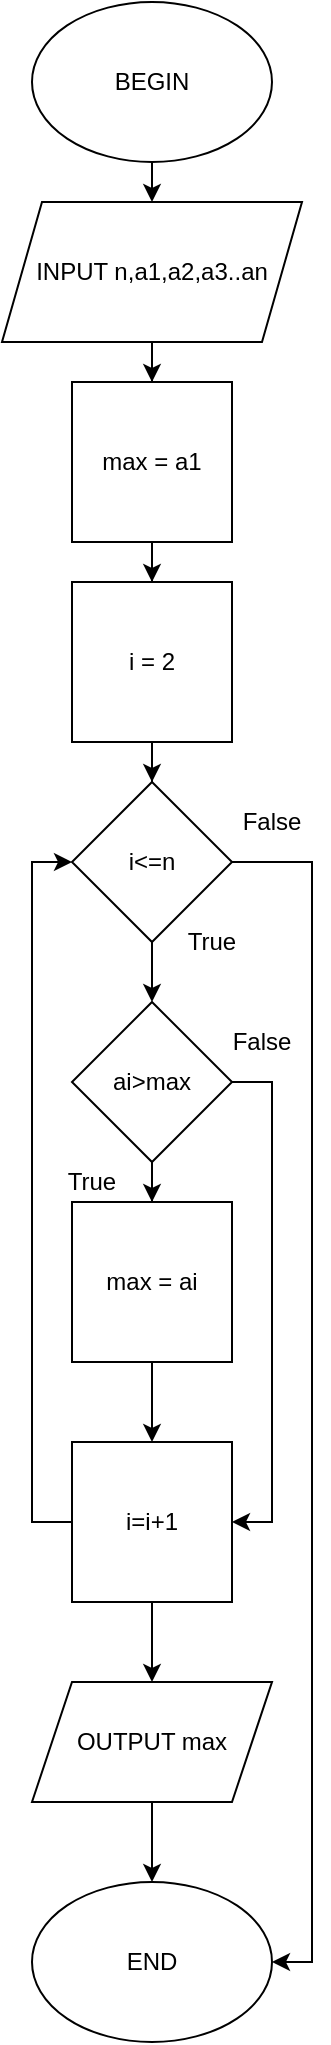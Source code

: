 <mxfile version="14.6.6" type="device"><diagram id="TGxYXJzVtR-SOS_PzjnO" name="Page-1"><mxGraphModel dx="1240" dy="607" grid="1" gridSize="10" guides="1" tooltips="1" connect="1" arrows="1" fold="1" page="1" pageScale="1" pageWidth="850" pageHeight="1100" math="0" shadow="0"><root><mxCell id="0"/><mxCell id="1" parent="0"/><mxCell id="m5WtpufhgIabwe6DJNT8-51" style="edgeStyle=orthogonalEdgeStyle;rounded=0;orthogonalLoop=1;jettySize=auto;html=1;exitX=0.5;exitY=1;exitDx=0;exitDy=0;entryX=0.5;entryY=0;entryDx=0;entryDy=0;" edge="1" parent="1" source="m5WtpufhgIabwe6DJNT8-39" target="m5WtpufhgIabwe6DJNT8-40"><mxGeometry relative="1" as="geometry"/></mxCell><mxCell id="m5WtpufhgIabwe6DJNT8-39" value="BEGIN" style="ellipse;whiteSpace=wrap;html=1;" vertex="1" parent="1"><mxGeometry x="130" y="60" width="120" height="80" as="geometry"/></mxCell><mxCell id="m5WtpufhgIabwe6DJNT8-53" value="" style="edgeStyle=orthogonalEdgeStyle;rounded=0;orthogonalLoop=1;jettySize=auto;html=1;" edge="1" parent="1" source="m5WtpufhgIabwe6DJNT8-40" target="m5WtpufhgIabwe6DJNT8-42"><mxGeometry relative="1" as="geometry"/></mxCell><mxCell id="m5WtpufhgIabwe6DJNT8-40" value="INPUT n,a1,a2,a3..an" style="shape=parallelogram;perimeter=parallelogramPerimeter;whiteSpace=wrap;html=1;fixedSize=1;" vertex="1" parent="1"><mxGeometry x="115" y="160" width="150" height="70" as="geometry"/></mxCell><mxCell id="m5WtpufhgIabwe6DJNT8-54" value="" style="edgeStyle=orthogonalEdgeStyle;rounded=0;orthogonalLoop=1;jettySize=auto;html=1;" edge="1" parent="1" source="m5WtpufhgIabwe6DJNT8-42" target="m5WtpufhgIabwe6DJNT8-43"><mxGeometry relative="1" as="geometry"/></mxCell><mxCell id="m5WtpufhgIabwe6DJNT8-42" value="max = a1" style="whiteSpace=wrap;html=1;aspect=fixed;" vertex="1" parent="1"><mxGeometry x="150" y="250" width="80" height="80" as="geometry"/></mxCell><mxCell id="m5WtpufhgIabwe6DJNT8-55" value="" style="edgeStyle=orthogonalEdgeStyle;rounded=0;orthogonalLoop=1;jettySize=auto;html=1;" edge="1" parent="1" source="m5WtpufhgIabwe6DJNT8-43" target="m5WtpufhgIabwe6DJNT8-44"><mxGeometry relative="1" as="geometry"/></mxCell><mxCell id="m5WtpufhgIabwe6DJNT8-43" value="i = 2" style="whiteSpace=wrap;html=1;aspect=fixed;" vertex="1" parent="1"><mxGeometry x="150" y="350" width="80" height="80" as="geometry"/></mxCell><mxCell id="m5WtpufhgIabwe6DJNT8-61" style="edgeStyle=orthogonalEdgeStyle;rounded=0;orthogonalLoop=1;jettySize=auto;html=1;exitX=1;exitY=0.5;exitDx=0;exitDy=0;entryX=1;entryY=0.5;entryDx=0;entryDy=0;" edge="1" parent="1" source="m5WtpufhgIabwe6DJNT8-44" target="m5WtpufhgIabwe6DJNT8-49"><mxGeometry relative="1" as="geometry"/></mxCell><mxCell id="m5WtpufhgIabwe6DJNT8-66" value="" style="edgeStyle=orthogonalEdgeStyle;rounded=0;orthogonalLoop=1;jettySize=auto;html=1;" edge="1" parent="1" source="m5WtpufhgIabwe6DJNT8-44" target="m5WtpufhgIabwe6DJNT8-63"><mxGeometry relative="1" as="geometry"/></mxCell><mxCell id="m5WtpufhgIabwe6DJNT8-44" value="i&amp;lt;=n" style="rhombus;whiteSpace=wrap;html=1;" vertex="1" parent="1"><mxGeometry x="150" y="450" width="80" height="80" as="geometry"/></mxCell><mxCell id="m5WtpufhgIabwe6DJNT8-57" value="" style="edgeStyle=orthogonalEdgeStyle;rounded=0;orthogonalLoop=1;jettySize=auto;html=1;" edge="1" parent="1" source="m5WtpufhgIabwe6DJNT8-45" target="m5WtpufhgIabwe6DJNT8-46"><mxGeometry relative="1" as="geometry"/></mxCell><mxCell id="m5WtpufhgIabwe6DJNT8-45" value="max = ai" style="whiteSpace=wrap;html=1;aspect=fixed;" vertex="1" parent="1"><mxGeometry x="150" y="660" width="80" height="80" as="geometry"/></mxCell><mxCell id="m5WtpufhgIabwe6DJNT8-58" value="" style="edgeStyle=orthogonalEdgeStyle;rounded=0;orthogonalLoop=1;jettySize=auto;html=1;" edge="1" parent="1" source="m5WtpufhgIabwe6DJNT8-46" target="m5WtpufhgIabwe6DJNT8-48"><mxGeometry relative="1" as="geometry"/></mxCell><mxCell id="m5WtpufhgIabwe6DJNT8-70" style="edgeStyle=orthogonalEdgeStyle;rounded=0;orthogonalLoop=1;jettySize=auto;html=1;entryX=0;entryY=0.5;entryDx=0;entryDy=0;" edge="1" parent="1" source="m5WtpufhgIabwe6DJNT8-46" target="m5WtpufhgIabwe6DJNT8-44"><mxGeometry relative="1" as="geometry"><Array as="points"><mxPoint x="130" y="820"/><mxPoint x="130" y="490"/></Array></mxGeometry></mxCell><mxCell id="m5WtpufhgIabwe6DJNT8-46" value="i=i+1" style="whiteSpace=wrap;html=1;aspect=fixed;" vertex="1" parent="1"><mxGeometry x="150" y="780" width="80" height="80" as="geometry"/></mxCell><mxCell id="m5WtpufhgIabwe6DJNT8-59" value="" style="edgeStyle=orthogonalEdgeStyle;rounded=0;orthogonalLoop=1;jettySize=auto;html=1;" edge="1" parent="1" source="m5WtpufhgIabwe6DJNT8-48" target="m5WtpufhgIabwe6DJNT8-49"><mxGeometry relative="1" as="geometry"/></mxCell><mxCell id="m5WtpufhgIabwe6DJNT8-48" value="OUTPUT max" style="shape=parallelogram;perimeter=parallelogramPerimeter;whiteSpace=wrap;html=1;fixedSize=1;" vertex="1" parent="1"><mxGeometry x="130" y="900" width="120" height="60" as="geometry"/></mxCell><mxCell id="m5WtpufhgIabwe6DJNT8-49" value="END" style="ellipse;whiteSpace=wrap;html=1;" vertex="1" parent="1"><mxGeometry x="130" y="1000" width="120" height="80" as="geometry"/></mxCell><mxCell id="m5WtpufhgIabwe6DJNT8-60" value="True" style="text;html=1;strokeColor=none;fillColor=none;align=center;verticalAlign=middle;whiteSpace=wrap;rounded=0;" vertex="1" parent="1"><mxGeometry x="200" y="520" width="40" height="20" as="geometry"/></mxCell><mxCell id="m5WtpufhgIabwe6DJNT8-62" value="False" style="text;html=1;strokeColor=none;fillColor=none;align=center;verticalAlign=middle;whiteSpace=wrap;rounded=0;" vertex="1" parent="1"><mxGeometry x="230" y="460" width="40" height="20" as="geometry"/></mxCell><mxCell id="m5WtpufhgIabwe6DJNT8-64" value="" style="edgeStyle=orthogonalEdgeStyle;rounded=0;orthogonalLoop=1;jettySize=auto;html=1;" edge="1" parent="1" source="m5WtpufhgIabwe6DJNT8-63" target="m5WtpufhgIabwe6DJNT8-45"><mxGeometry relative="1" as="geometry"/></mxCell><mxCell id="m5WtpufhgIabwe6DJNT8-68" style="edgeStyle=orthogonalEdgeStyle;rounded=0;orthogonalLoop=1;jettySize=auto;html=1;exitX=1;exitY=0.5;exitDx=0;exitDy=0;entryX=1;entryY=0.5;entryDx=0;entryDy=0;" edge="1" parent="1" source="m5WtpufhgIabwe6DJNT8-63" target="m5WtpufhgIabwe6DJNT8-46"><mxGeometry relative="1" as="geometry"/></mxCell><mxCell id="m5WtpufhgIabwe6DJNT8-63" value="ai&amp;gt;max" style="rhombus;whiteSpace=wrap;html=1;" vertex="1" parent="1"><mxGeometry x="150" y="560" width="80" height="80" as="geometry"/></mxCell><mxCell id="m5WtpufhgIabwe6DJNT8-67" value="True" style="text;html=1;strokeColor=none;fillColor=none;align=center;verticalAlign=middle;whiteSpace=wrap;rounded=0;" vertex="1" parent="1"><mxGeometry x="140" y="640" width="40" height="20" as="geometry"/></mxCell><mxCell id="m5WtpufhgIabwe6DJNT8-69" value="False" style="text;html=1;strokeColor=none;fillColor=none;align=center;verticalAlign=middle;whiteSpace=wrap;rounded=0;" vertex="1" parent="1"><mxGeometry x="225" y="570" width="40" height="20" as="geometry"/></mxCell></root></mxGraphModel></diagram></mxfile>